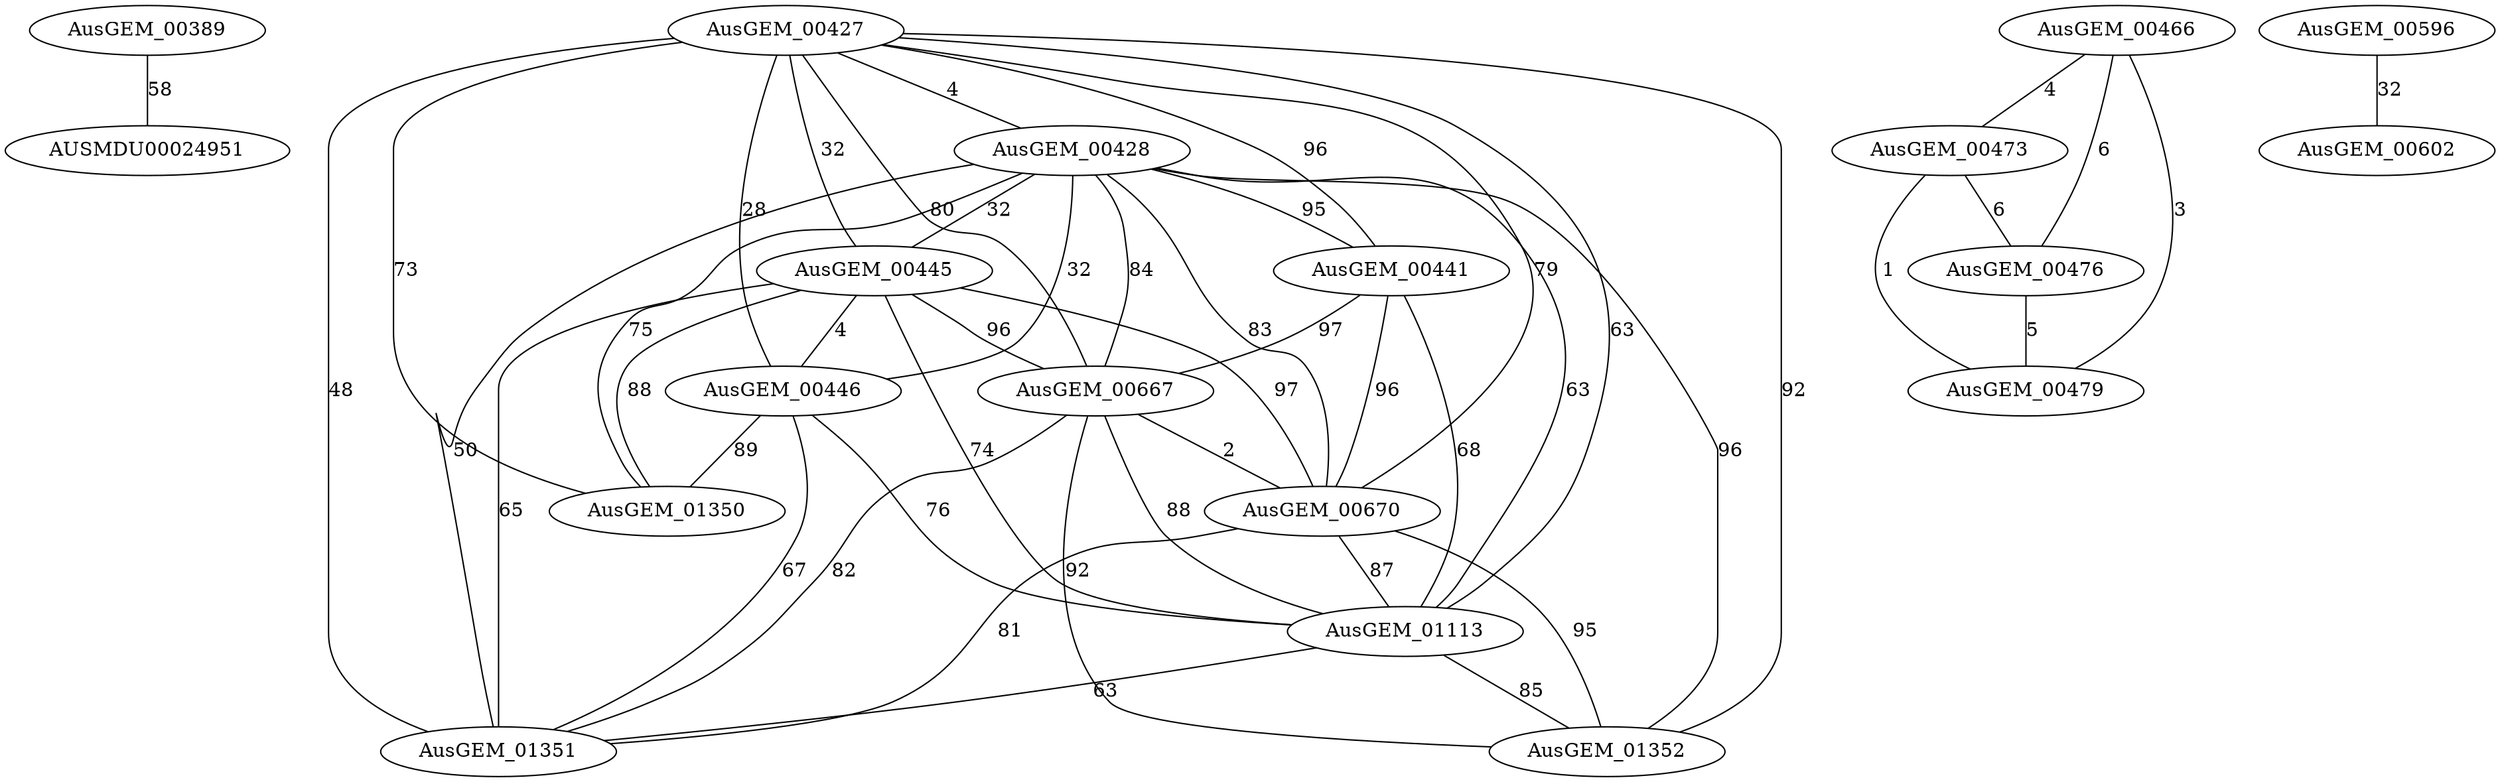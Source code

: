 graph {
	AusGEM_00389 -- AUSMDU00024951 [label="58" weight=2.26] ;
	AusGEM_00427 -- AusGEM_00428 [label="4" weight=3.88] ;
	AusGEM_00427 -- AusGEM_00441 [label="96" weight=1.12] ;
	AusGEM_00427 -- AusGEM_00445 [label="32" weight=3.04] ;
	AusGEM_00427 -- AusGEM_00446 [label="28" weight=3.16] ;
	AusGEM_00427 -- AusGEM_00667 [label="80" weight=1.6] ;
	AusGEM_00427 -- AusGEM_00670 [label="79" weight=1.63] ;
	AusGEM_00427 -- AusGEM_01113 [label="63" weight=2.11] ;
	AusGEM_00427 -- AusGEM_01350 [label="73" weight=1.81] ;
	AusGEM_00427 -- AusGEM_01351 [label="48" weight=2.56] ;
	AusGEM_00427 -- AusGEM_01352 [label="92" weight=1.24] ;
	AusGEM_00428 -- AusGEM_00441 [label="95" weight=1.15] ;
	AusGEM_00428 -- AusGEM_00445 [label="32" weight=3.04] ;
	AusGEM_00428 -- AusGEM_00446 [label="32" weight=3.04] ;
	AusGEM_00428 -- AusGEM_00667 [label="84" weight=1.48] ;
	AusGEM_00428 -- AusGEM_00670 [label="83" weight=1.51] ;
	AusGEM_00428 -- AusGEM_01113 [label="63" weight=2.11] ;
	AusGEM_00428 -- AusGEM_01350 [label="75" weight=1.75] ;
	AusGEM_00428 -- AusGEM_01351 [label="50" weight=2.5] ;
	AusGEM_00428 -- AusGEM_01352 [label="96" weight=1.12] ;
	AusGEM_00441 -- AusGEM_00667 [label="97" weight=1.09] ;
	AusGEM_00441 -- AusGEM_00670 [label="96" weight=1.12] ;
	AusGEM_00441 -- AusGEM_01113 [label="68" weight=1.96] ;
	AusGEM_00445 -- AusGEM_00446 [label="4" weight=3.88] ;
	AusGEM_00445 -- AusGEM_00667 [label="96" weight=1.12] ;
	AusGEM_00445 -- AusGEM_00670 [label="97" weight=1.09] ;
	AusGEM_00445 -- AusGEM_01113 [label="74" weight=1.78] ;
	AusGEM_00445 -- AusGEM_01350 [label="88" weight=1.36] ;
	AusGEM_00445 -- AusGEM_01351 [label="65" weight=2.05] ;
	AusGEM_00446 -- AusGEM_01113 [label="76" weight=1.72] ;
	AusGEM_00446 -- AusGEM_01350 [label="89" weight=1.33] ;
	AusGEM_00446 -- AusGEM_01351 [label="67" weight=1.99] ;
	AusGEM_00466 -- AusGEM_00473 [label="4" weight=3.88] ;
	AusGEM_00466 -- AusGEM_00476 [label="6" weight=3.82] ;
	AusGEM_00466 -- AusGEM_00479 [label="3" weight=3.91] ;
	AusGEM_00473 -- AusGEM_00476 [label="6" weight=3.82] ;
	AusGEM_00473 -- AusGEM_00479 [label="1" weight=3.97] ;
	AusGEM_00476 -- AusGEM_00479 [label="5" weight=3.85] ;
	AusGEM_00596 -- AusGEM_00602 [label="32" weight=3.04] ;
	AusGEM_00667 -- AusGEM_00670 [label="2" weight=3.94] ;
	AusGEM_00667 -- AusGEM_01113 [label="88" weight=1.36] ;
	AusGEM_00667 -- AusGEM_01351 [label="82" weight=1.54] ;
	AusGEM_00667 -- AusGEM_01352 [label="92" weight=1.24] ;
	AusGEM_00670 -- AusGEM_01113 [label="87" weight=1.39] ;
	AusGEM_00670 -- AusGEM_01351 [label="81" weight=1.57] ;
	AusGEM_00670 -- AusGEM_01352 [label="95" weight=1.15] ;
	AusGEM_01113 -- AusGEM_01351 [label="63" weight=2.11] ;
	AusGEM_01113 -- AusGEM_01352 [label="85" weight=1.45] ;
}
